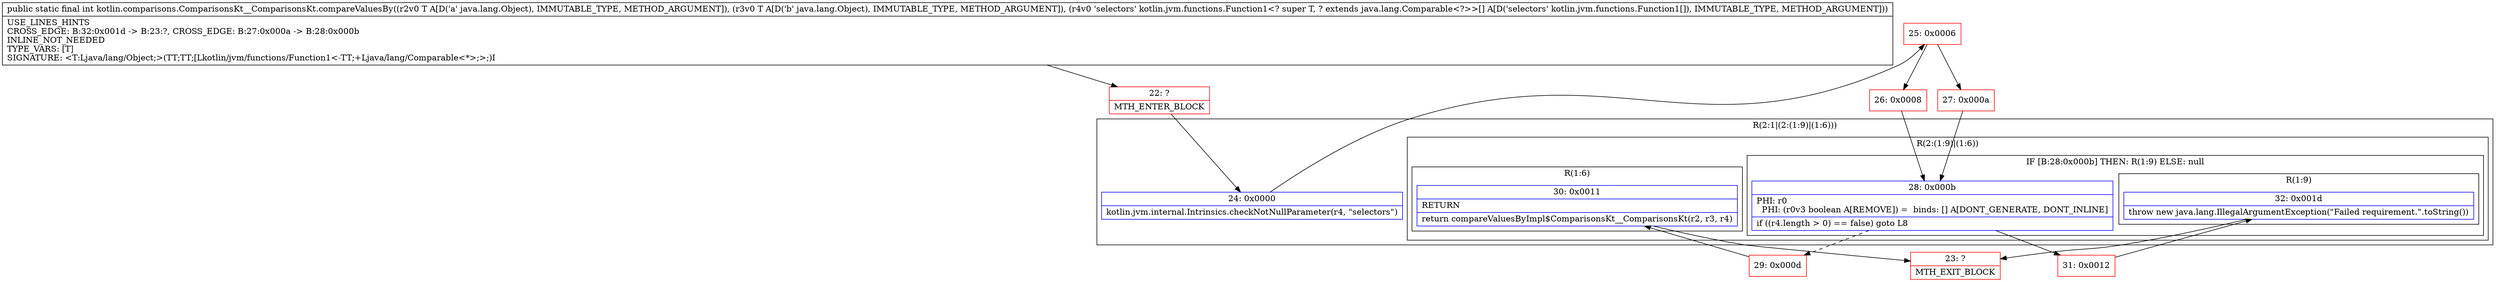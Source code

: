 digraph "CFG forkotlin.comparisons.ComparisonsKt__ComparisonsKt.compareValuesBy(Ljava\/lang\/Object;Ljava\/lang\/Object;[Lkotlin\/jvm\/functions\/Function1;)I" {
subgraph cluster_Region_1807716356 {
label = "R(2:1|(2:(1:9)|(1:6)))";
node [shape=record,color=blue];
Node_24 [shape=record,label="{24\:\ 0x0000|kotlin.jvm.internal.Intrinsics.checkNotNullParameter(r4, \"selectors\")\l}"];
subgraph cluster_Region_553413217 {
label = "R(2:(1:9)|(1:6))";
node [shape=record,color=blue];
subgraph cluster_IfRegion_925662946 {
label = "IF [B:28:0x000b] THEN: R(1:9) ELSE: null";
node [shape=record,color=blue];
Node_28 [shape=record,label="{28\:\ 0x000b|PHI: r0 \l  PHI: (r0v3 boolean A[REMOVE]) =  binds: [] A[DONT_GENERATE, DONT_INLINE]\l|if ((r4.length \> 0) == false) goto L8\l}"];
subgraph cluster_Region_587136572 {
label = "R(1:9)";
node [shape=record,color=blue];
Node_32 [shape=record,label="{32\:\ 0x001d|throw new java.lang.IllegalArgumentException(\"Failed requirement.\".toString())\l}"];
}
}
subgraph cluster_Region_894858711 {
label = "R(1:6)";
node [shape=record,color=blue];
Node_30 [shape=record,label="{30\:\ 0x0011|RETURN\l|return compareValuesByImpl$ComparisonsKt__ComparisonsKt(r2, r3, r4)\l}"];
}
}
}
Node_22 [shape=record,color=red,label="{22\:\ ?|MTH_ENTER_BLOCK\l}"];
Node_25 [shape=record,color=red,label="{25\:\ 0x0006}"];
Node_26 [shape=record,color=red,label="{26\:\ 0x0008}"];
Node_29 [shape=record,color=red,label="{29\:\ 0x000d}"];
Node_23 [shape=record,color=red,label="{23\:\ ?|MTH_EXIT_BLOCK\l}"];
Node_31 [shape=record,color=red,label="{31\:\ 0x0012}"];
Node_27 [shape=record,color=red,label="{27\:\ 0x000a}"];
MethodNode[shape=record,label="{public static final int kotlin.comparisons.ComparisonsKt__ComparisonsKt.compareValuesBy((r2v0 T A[D('a' java.lang.Object), IMMUTABLE_TYPE, METHOD_ARGUMENT]), (r3v0 T A[D('b' java.lang.Object), IMMUTABLE_TYPE, METHOD_ARGUMENT]), (r4v0 'selectors' kotlin.jvm.functions.Function1\<? super T, ? extends java.lang.Comparable\<?\>\>[] A[D('selectors' kotlin.jvm.functions.Function1[]), IMMUTABLE_TYPE, METHOD_ARGUMENT]))  | USE_LINES_HINTS\lCROSS_EDGE: B:32:0x001d \-\> B:23:?, CROSS_EDGE: B:27:0x000a \-\> B:28:0x000b\lINLINE_NOT_NEEDED\lTYPE_VARS: [T]\lSIGNATURE: \<T:Ljava\/lang\/Object;\>(TT;TT;[Lkotlin\/jvm\/functions\/Function1\<\-TT;+Ljava\/lang\/Comparable\<*\>;\>;)I\l}"];
MethodNode -> Node_22;Node_24 -> Node_25;
Node_28 -> Node_29[style=dashed];
Node_28 -> Node_31;
Node_32 -> Node_23;
Node_30 -> Node_23;
Node_22 -> Node_24;
Node_25 -> Node_26;
Node_25 -> Node_27;
Node_26 -> Node_28;
Node_29 -> Node_30;
Node_31 -> Node_32;
Node_27 -> Node_28;
}

